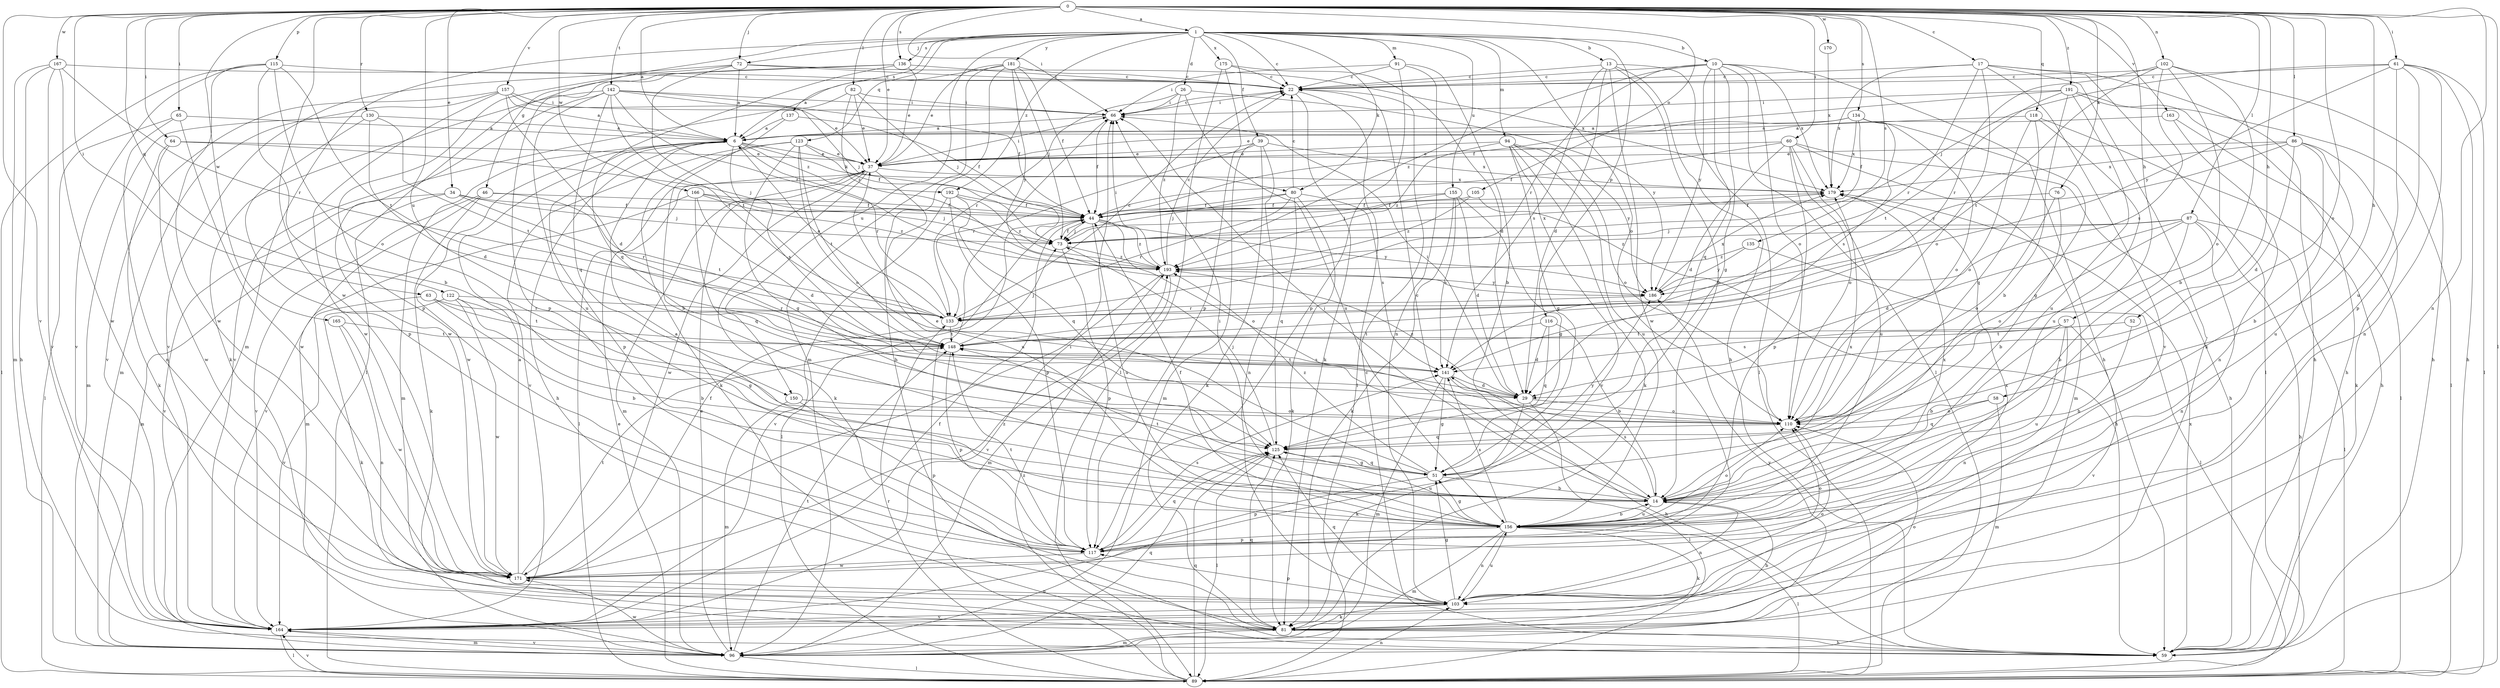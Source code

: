 strict digraph  {
0;
1;
6;
10;
13;
14;
17;
22;
26;
29;
34;
37;
39;
44;
46;
51;
52;
57;
58;
59;
60;
61;
63;
64;
65;
66;
72;
73;
76;
80;
81;
82;
86;
87;
89;
91;
94;
96;
102;
103;
105;
110;
115;
116;
117;
118;
122;
123;
125;
130;
133;
134;
135;
136;
137;
141;
142;
148;
150;
155;
156;
157;
163;
164;
165;
166;
167;
170;
171;
175;
179;
181;
186;
191;
192;
193;
0 -> 1  [label=a];
0 -> 6  [label=a];
0 -> 17  [label=c];
0 -> 34  [label=e];
0 -> 37  [label=e];
0 -> 52  [label=h];
0 -> 57  [label=h];
0 -> 58  [label=h];
0 -> 60  [label=i];
0 -> 61  [label=i];
0 -> 63  [label=i];
0 -> 64  [label=i];
0 -> 65  [label=i];
0 -> 66  [label=i];
0 -> 72  [label=j];
0 -> 76  [label=k];
0 -> 82  [label=l];
0 -> 86  [label=l];
0 -> 87  [label=l];
0 -> 89  [label=l];
0 -> 102  [label=n];
0 -> 103  [label=n];
0 -> 105  [label=o];
0 -> 110  [label=o];
0 -> 115  [label=p];
0 -> 118  [label=q];
0 -> 122  [label=q];
0 -> 130  [label=r];
0 -> 134  [label=s];
0 -> 135  [label=s];
0 -> 136  [label=s];
0 -> 142  [label=t];
0 -> 150  [label=u];
0 -> 157  [label=v];
0 -> 163  [label=v];
0 -> 164  [label=v];
0 -> 165  [label=w];
0 -> 166  [label=w];
0 -> 167  [label=w];
0 -> 170  [label=w];
0 -> 171  [label=w];
0 -> 191  [label=z];
1 -> 10  [label=b];
1 -> 13  [label=b];
1 -> 22  [label=c];
1 -> 26  [label=d];
1 -> 39  [label=f];
1 -> 46  [label=g];
1 -> 72  [label=j];
1 -> 80  [label=k];
1 -> 91  [label=m];
1 -> 94  [label=m];
1 -> 96  [label=m];
1 -> 110  [label=o];
1 -> 116  [label=p];
1 -> 123  [label=q];
1 -> 136  [label=s];
1 -> 137  [label=s];
1 -> 150  [label=u];
1 -> 155  [label=u];
1 -> 175  [label=x];
1 -> 181  [label=y];
1 -> 192  [label=z];
6 -> 37  [label=e];
6 -> 59  [label=h];
6 -> 80  [label=k];
6 -> 96  [label=m];
6 -> 117  [label=p];
6 -> 133  [label=r];
6 -> 141  [label=s];
6 -> 171  [label=w];
6 -> 192  [label=z];
10 -> 22  [label=c];
10 -> 51  [label=g];
10 -> 59  [label=h];
10 -> 89  [label=l];
10 -> 110  [label=o];
10 -> 125  [label=q];
10 -> 133  [label=r];
10 -> 179  [label=x];
10 -> 186  [label=y];
10 -> 193  [label=z];
13 -> 14  [label=b];
13 -> 22  [label=c];
13 -> 29  [label=d];
13 -> 59  [label=h];
13 -> 89  [label=l];
13 -> 141  [label=s];
13 -> 171  [label=w];
14 -> 22  [label=c];
14 -> 66  [label=i];
14 -> 103  [label=n];
14 -> 141  [label=s];
14 -> 148  [label=t];
14 -> 156  [label=u];
14 -> 179  [label=x];
17 -> 22  [label=c];
17 -> 59  [label=h];
17 -> 81  [label=k];
17 -> 89  [label=l];
17 -> 110  [label=o];
17 -> 133  [label=r];
17 -> 164  [label=v];
17 -> 179  [label=x];
22 -> 66  [label=i];
22 -> 81  [label=k];
22 -> 89  [label=l];
26 -> 66  [label=i];
26 -> 133  [label=r];
26 -> 156  [label=u];
26 -> 186  [label=y];
26 -> 193  [label=z];
29 -> 66  [label=i];
29 -> 81  [label=k];
29 -> 89  [label=l];
29 -> 110  [label=o];
29 -> 193  [label=z];
34 -> 44  [label=f];
34 -> 73  [label=j];
34 -> 96  [label=m];
34 -> 133  [label=r];
34 -> 164  [label=v];
37 -> 66  [label=i];
37 -> 81  [label=k];
37 -> 89  [label=l];
37 -> 96  [label=m];
37 -> 156  [label=u];
37 -> 171  [label=w];
37 -> 179  [label=x];
39 -> 37  [label=e];
39 -> 81  [label=k];
39 -> 96  [label=m];
39 -> 103  [label=n];
39 -> 133  [label=r];
39 -> 179  [label=x];
44 -> 73  [label=j];
44 -> 110  [label=o];
44 -> 156  [label=u];
44 -> 164  [label=v];
44 -> 186  [label=y];
44 -> 193  [label=z];
46 -> 44  [label=f];
46 -> 81  [label=k];
46 -> 96  [label=m];
46 -> 148  [label=t];
46 -> 164  [label=v];
51 -> 14  [label=b];
51 -> 37  [label=e];
51 -> 117  [label=p];
51 -> 125  [label=q];
51 -> 186  [label=y];
51 -> 193  [label=z];
52 -> 14  [label=b];
52 -> 148  [label=t];
57 -> 14  [label=b];
57 -> 103  [label=n];
57 -> 141  [label=s];
57 -> 148  [label=t];
57 -> 156  [label=u];
57 -> 164  [label=v];
58 -> 96  [label=m];
58 -> 110  [label=o];
58 -> 125  [label=q];
59 -> 22  [label=c];
59 -> 179  [label=x];
60 -> 29  [label=d];
60 -> 37  [label=e];
60 -> 44  [label=f];
60 -> 59  [label=h];
60 -> 96  [label=m];
60 -> 110  [label=o];
60 -> 117  [label=p];
60 -> 156  [label=u];
61 -> 22  [label=c];
61 -> 59  [label=h];
61 -> 73  [label=j];
61 -> 89  [label=l];
61 -> 103  [label=n];
61 -> 117  [label=p];
61 -> 156  [label=u];
61 -> 186  [label=y];
63 -> 14  [label=b];
63 -> 133  [label=r];
63 -> 148  [label=t];
63 -> 164  [label=v];
64 -> 37  [label=e];
64 -> 73  [label=j];
64 -> 81  [label=k];
64 -> 171  [label=w];
65 -> 6  [label=a];
65 -> 89  [label=l];
65 -> 103  [label=n];
65 -> 171  [label=w];
66 -> 6  [label=a];
66 -> 22  [label=c];
66 -> 44  [label=f];
72 -> 6  [label=a];
72 -> 22  [label=c];
72 -> 117  [label=p];
72 -> 148  [label=t];
72 -> 164  [label=v];
72 -> 179  [label=x];
73 -> 44  [label=f];
73 -> 117  [label=p];
73 -> 179  [label=x];
73 -> 193  [label=z];
76 -> 14  [label=b];
76 -> 44  [label=f];
76 -> 110  [label=o];
80 -> 22  [label=c];
80 -> 44  [label=f];
80 -> 73  [label=j];
80 -> 81  [label=k];
80 -> 125  [label=q];
80 -> 133  [label=r];
80 -> 141  [label=s];
81 -> 59  [label=h];
81 -> 96  [label=m];
81 -> 110  [label=o];
81 -> 125  [label=q];
81 -> 186  [label=y];
82 -> 37  [label=e];
82 -> 66  [label=i];
82 -> 73  [label=j];
82 -> 164  [label=v];
82 -> 193  [label=z];
86 -> 14  [label=b];
86 -> 29  [label=d];
86 -> 37  [label=e];
86 -> 81  [label=k];
86 -> 156  [label=u];
86 -> 179  [label=x];
86 -> 186  [label=y];
87 -> 14  [label=b];
87 -> 29  [label=d];
87 -> 59  [label=h];
87 -> 73  [label=j];
87 -> 89  [label=l];
87 -> 103  [label=n];
87 -> 110  [label=o];
87 -> 193  [label=z];
89 -> 37  [label=e];
89 -> 66  [label=i];
89 -> 103  [label=n];
89 -> 125  [label=q];
89 -> 133  [label=r];
89 -> 164  [label=v];
89 -> 193  [label=z];
91 -> 14  [label=b];
91 -> 22  [label=c];
91 -> 66  [label=i];
91 -> 103  [label=n];
91 -> 117  [label=p];
94 -> 37  [label=e];
94 -> 51  [label=g];
94 -> 81  [label=k];
94 -> 110  [label=o];
94 -> 156  [label=u];
94 -> 164  [label=v];
94 -> 186  [label=y];
94 -> 193  [label=z];
96 -> 37  [label=e];
96 -> 89  [label=l];
96 -> 125  [label=q];
96 -> 148  [label=t];
96 -> 164  [label=v];
96 -> 171  [label=w];
102 -> 14  [label=b];
102 -> 22  [label=c];
102 -> 59  [label=h];
102 -> 110  [label=o];
102 -> 133  [label=r];
102 -> 141  [label=s];
102 -> 148  [label=t];
103 -> 51  [label=g];
103 -> 81  [label=k];
103 -> 110  [label=o];
103 -> 117  [label=p];
103 -> 125  [label=q];
103 -> 156  [label=u];
103 -> 164  [label=v];
105 -> 44  [label=f];
105 -> 59  [label=h];
105 -> 193  [label=z];
110 -> 125  [label=q];
115 -> 14  [label=b];
115 -> 22  [label=c];
115 -> 89  [label=l];
115 -> 110  [label=o];
115 -> 148  [label=t];
115 -> 164  [label=v];
115 -> 171  [label=w];
116 -> 14  [label=b];
116 -> 29  [label=d];
116 -> 125  [label=q];
116 -> 148  [label=t];
117 -> 110  [label=o];
117 -> 125  [label=q];
117 -> 141  [label=s];
117 -> 148  [label=t];
117 -> 171  [label=w];
118 -> 6  [label=a];
118 -> 59  [label=h];
118 -> 110  [label=o];
118 -> 125  [label=q];
118 -> 156  [label=u];
122 -> 14  [label=b];
122 -> 51  [label=g];
122 -> 81  [label=k];
122 -> 133  [label=r];
122 -> 171  [label=w];
123 -> 37  [label=e];
123 -> 44  [label=f];
123 -> 51  [label=g];
123 -> 81  [label=k];
123 -> 110  [label=o];
123 -> 148  [label=t];
123 -> 164  [label=v];
125 -> 51  [label=g];
125 -> 73  [label=j];
125 -> 89  [label=l];
125 -> 156  [label=u];
130 -> 6  [label=a];
130 -> 29  [label=d];
130 -> 96  [label=m];
130 -> 117  [label=p];
130 -> 148  [label=t];
133 -> 6  [label=a];
133 -> 22  [label=c];
133 -> 148  [label=t];
134 -> 6  [label=a];
134 -> 37  [label=e];
134 -> 44  [label=f];
134 -> 51  [label=g];
134 -> 110  [label=o];
134 -> 141  [label=s];
134 -> 179  [label=x];
135 -> 89  [label=l];
135 -> 186  [label=y];
135 -> 193  [label=z];
136 -> 22  [label=c];
136 -> 37  [label=e];
136 -> 89  [label=l];
136 -> 117  [label=p];
136 -> 125  [label=q];
137 -> 6  [label=a];
137 -> 14  [label=b];
137 -> 44  [label=f];
141 -> 29  [label=d];
141 -> 51  [label=g];
141 -> 59  [label=h];
141 -> 96  [label=m];
141 -> 148  [label=t];
142 -> 44  [label=f];
142 -> 66  [label=i];
142 -> 73  [label=j];
142 -> 81  [label=k];
142 -> 125  [label=q];
142 -> 133  [label=r];
142 -> 156  [label=u];
142 -> 171  [label=w];
142 -> 193  [label=z];
148 -> 73  [label=j];
148 -> 117  [label=p];
148 -> 141  [label=s];
150 -> 96  [label=m];
150 -> 110  [label=o];
150 -> 117  [label=p];
155 -> 29  [label=d];
155 -> 44  [label=f];
155 -> 51  [label=g];
155 -> 73  [label=j];
155 -> 81  [label=k];
155 -> 141  [label=s];
156 -> 6  [label=a];
156 -> 14  [label=b];
156 -> 44  [label=f];
156 -> 51  [label=g];
156 -> 66  [label=i];
156 -> 81  [label=k];
156 -> 89  [label=l];
156 -> 96  [label=m];
156 -> 103  [label=n];
156 -> 110  [label=o];
156 -> 117  [label=p];
156 -> 141  [label=s];
156 -> 179  [label=x];
157 -> 6  [label=a];
157 -> 29  [label=d];
157 -> 37  [label=e];
157 -> 66  [label=i];
157 -> 96  [label=m];
157 -> 164  [label=v];
157 -> 171  [label=w];
163 -> 6  [label=a];
163 -> 89  [label=l];
163 -> 103  [label=n];
164 -> 14  [label=b];
164 -> 44  [label=f];
164 -> 89  [label=l];
164 -> 96  [label=m];
165 -> 103  [label=n];
165 -> 148  [label=t];
165 -> 171  [label=w];
166 -> 29  [label=d];
166 -> 44  [label=f];
166 -> 73  [label=j];
166 -> 125  [label=q];
166 -> 164  [label=v];
166 -> 193  [label=z];
167 -> 22  [label=c];
167 -> 59  [label=h];
167 -> 96  [label=m];
167 -> 133  [label=r];
167 -> 164  [label=v];
167 -> 171  [label=w];
170 -> 179  [label=x];
171 -> 6  [label=a];
171 -> 44  [label=f];
171 -> 66  [label=i];
171 -> 103  [label=n];
171 -> 148  [label=t];
171 -> 179  [label=x];
171 -> 193  [label=z];
175 -> 22  [label=c];
175 -> 29  [label=d];
175 -> 89  [label=l];
175 -> 117  [label=p];
179 -> 44  [label=f];
181 -> 6  [label=a];
181 -> 22  [label=c];
181 -> 37  [label=e];
181 -> 44  [label=f];
181 -> 59  [label=h];
181 -> 73  [label=j];
181 -> 96  [label=m];
181 -> 186  [label=y];
186 -> 133  [label=r];
186 -> 179  [label=x];
191 -> 14  [label=b];
191 -> 44  [label=f];
191 -> 59  [label=h];
191 -> 66  [label=i];
191 -> 89  [label=l];
191 -> 148  [label=t];
191 -> 156  [label=u];
192 -> 44  [label=f];
192 -> 89  [label=l];
192 -> 117  [label=p];
192 -> 125  [label=q];
192 -> 193  [label=z];
193 -> 22  [label=c];
193 -> 66  [label=i];
193 -> 96  [label=m];
193 -> 164  [label=v];
193 -> 186  [label=y];
}
